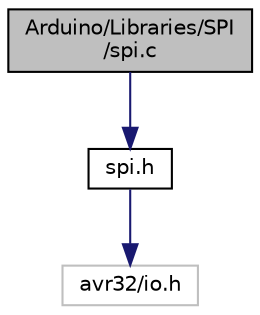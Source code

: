 digraph "Arduino/Libraries/SPI/spi.c"
{
  edge [fontname="Helvetica",fontsize="10",labelfontname="Helvetica",labelfontsize="10"];
  node [fontname="Helvetica",fontsize="10",shape=record];
  Node0 [label="Arduino/Libraries/SPI\l/spi.c",height=0.2,width=0.4,color="black", fillcolor="grey75", style="filled", fontcolor="black"];
  Node0 -> Node1 [color="midnightblue",fontsize="10",style="solid",fontname="Helvetica"];
  Node1 [label="spi.h",height=0.2,width=0.4,color="black", fillcolor="white", style="filled",URL="$spi_8h.html",tooltip="SPI driver for AVR32 UC3. "];
  Node1 -> Node2 [color="midnightblue",fontsize="10",style="solid",fontname="Helvetica"];
  Node2 [label="avr32/io.h",height=0.2,width=0.4,color="grey75", fillcolor="white", style="filled"];
}
